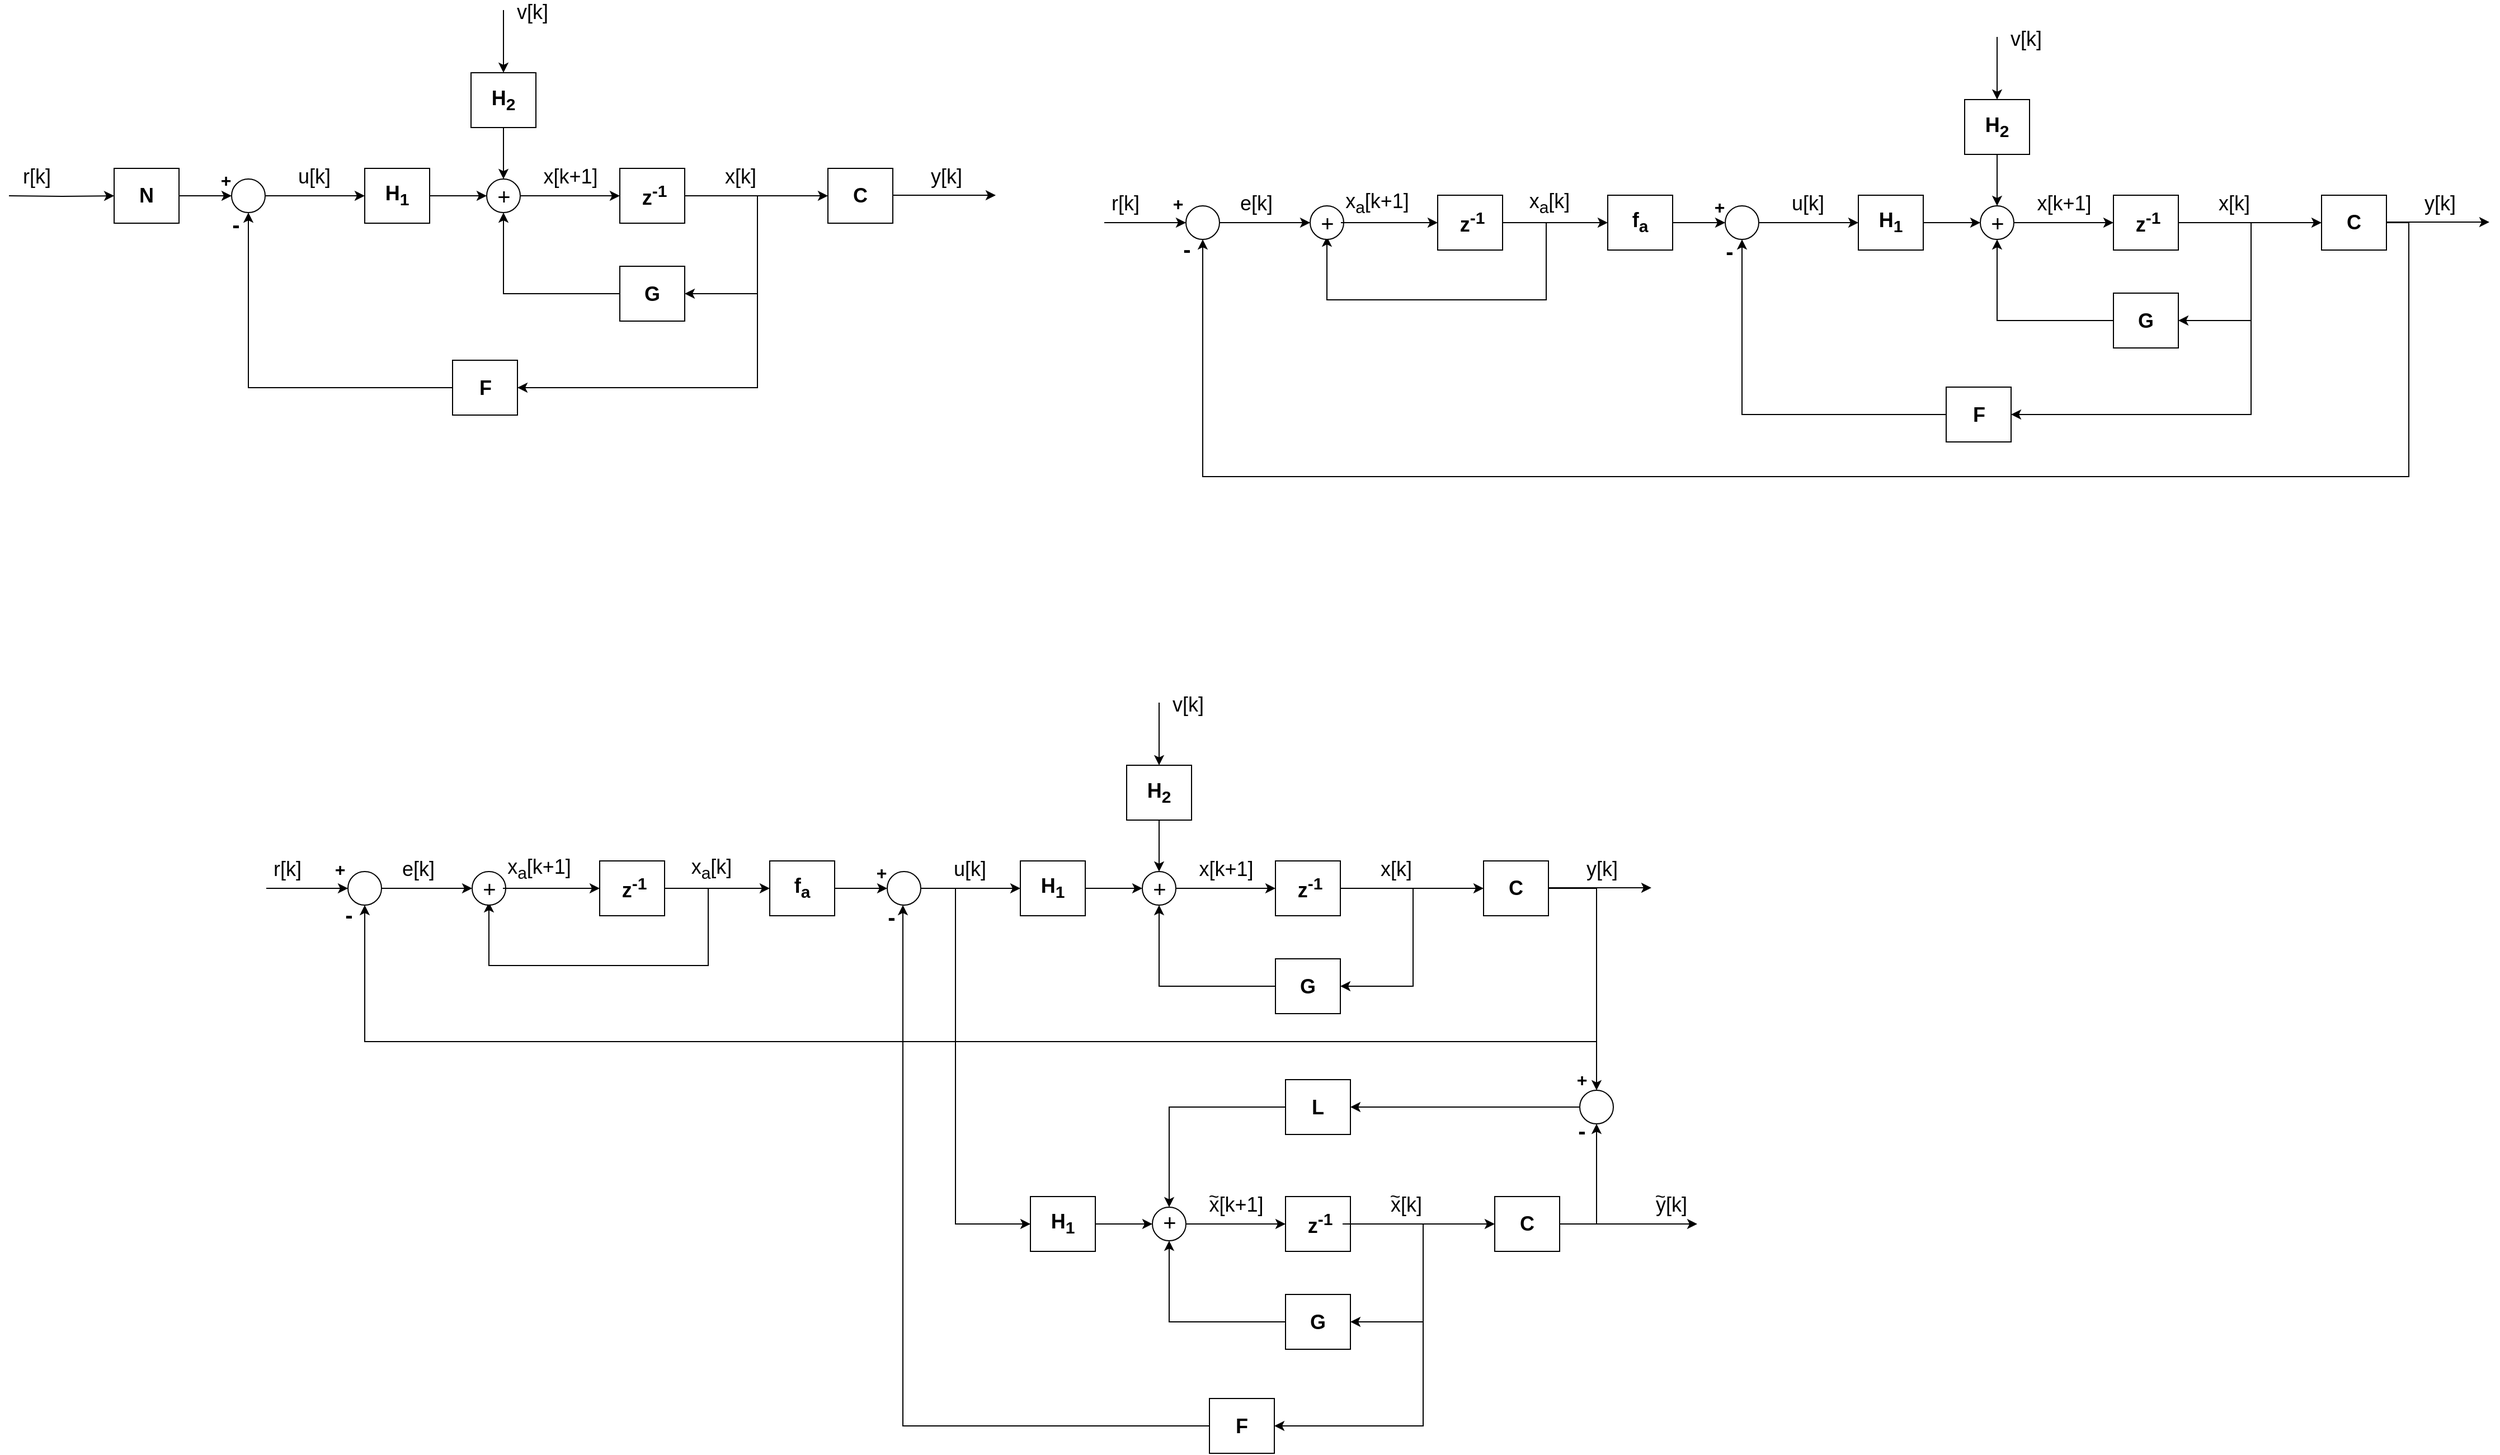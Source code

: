 <mxfile version="14.6.0" type="device"><diagram id="zrkhAjjEs-1td1W9ldKQ" name="Page-1"><mxGraphModel dx="1416" dy="828" grid="0" gridSize="10" guides="1" tooltips="1" connect="1" arrows="1" fold="1" page="1" pageScale="1" pageWidth="2336" pageHeight="1654" math="0" shadow="0"><root><mxCell id="0"/><mxCell id="1" parent="0"/><mxCell id="ZcC3DTjmEdmtBCxWCxUt-29" style="edgeStyle=orthogonalEdgeStyle;rounded=0;orthogonalLoop=1;jettySize=auto;html=1;exitX=1;exitY=0.5;exitDx=0;exitDy=0;entryX=0;entryY=0.5;entryDx=0;entryDy=0;" parent="1" source="ZcC3DTjmEdmtBCxWCxUt-1" target="ZcC3DTjmEdmtBCxWCxUt-7" edge="1"><mxGeometry relative="1" as="geometry"/></mxCell><mxCell id="ZcC3DTjmEdmtBCxWCxUt-1" value="" style="ellipse;whiteSpace=wrap;html=1;aspect=fixed;" parent="1" vertex="1"><mxGeometry x="453" y="185" width="30" height="30" as="geometry"/></mxCell><mxCell id="ZcC3DTjmEdmtBCxWCxUt-2" value="&lt;font style=&quot;font-size: 20px&quot;&gt;+&lt;/font&gt;" style="text;html=1;strokeColor=none;fillColor=none;align=center;verticalAlign=middle;whiteSpace=wrap;rounded=0;" parent="1" vertex="1"><mxGeometry x="455.5" y="187.5" width="25" height="25" as="geometry"/></mxCell><mxCell id="ZcC3DTjmEdmtBCxWCxUt-28" style="edgeStyle=orthogonalEdgeStyle;rounded=0;orthogonalLoop=1;jettySize=auto;html=1;exitX=0;exitY=0.5;exitDx=0;exitDy=0;entryX=0.5;entryY=1;entryDx=0;entryDy=0;" parent="1" source="ZcC3DTjmEdmtBCxWCxUt-3" target="ZcC3DTjmEdmtBCxWCxUt-1" edge="1"><mxGeometry relative="1" as="geometry"/></mxCell><mxCell id="ZcC3DTjmEdmtBCxWCxUt-3" value="" style="rounded=0;whiteSpace=wrap;html=1;" parent="1" vertex="1"><mxGeometry x="572" y="263" width="58" height="49" as="geometry"/></mxCell><mxCell id="ZcC3DTjmEdmtBCxWCxUt-27" style="edgeStyle=orthogonalEdgeStyle;rounded=0;orthogonalLoop=1;jettySize=auto;html=1;entryX=0.5;entryY=1;entryDx=0;entryDy=0;" parent="1" source="ZcC3DTjmEdmtBCxWCxUt-5" target="ZcC3DTjmEdmtBCxWCxUt-10" edge="1"><mxGeometry relative="1" as="geometry"/></mxCell><mxCell id="ZcC3DTjmEdmtBCxWCxUt-5" value="" style="rounded=0;whiteSpace=wrap;html=1;" parent="1" vertex="1"><mxGeometry x="422.5" y="347" width="58" height="49" as="geometry"/></mxCell><mxCell id="ZcC3DTjmEdmtBCxWCxUt-6" value="" style="rounded=0;whiteSpace=wrap;html=1;" parent="1" vertex="1"><mxGeometry x="758" y="175.5" width="58" height="49" as="geometry"/></mxCell><mxCell id="ZcC3DTjmEdmtBCxWCxUt-33" style="edgeStyle=orthogonalEdgeStyle;rounded=0;orthogonalLoop=1;jettySize=auto;html=1;exitX=1;exitY=0.5;exitDx=0;exitDy=0;entryX=0;entryY=0.5;entryDx=0;entryDy=0;" parent="1" source="ZcC3DTjmEdmtBCxWCxUt-7" target="ZcC3DTjmEdmtBCxWCxUt-6" edge="1"><mxGeometry relative="1" as="geometry"/></mxCell><mxCell id="ZcC3DTjmEdmtBCxWCxUt-35" style="edgeStyle=orthogonalEdgeStyle;rounded=0;orthogonalLoop=1;jettySize=auto;html=1;exitX=1;exitY=0.5;exitDx=0;exitDy=0;entryX=1;entryY=0.5;entryDx=0;entryDy=0;" parent="1" source="ZcC3DTjmEdmtBCxWCxUt-7" target="ZcC3DTjmEdmtBCxWCxUt-3" edge="1"><mxGeometry relative="1" as="geometry"><Array as="points"><mxPoint x="695" y="200"/><mxPoint x="695" y="288"/></Array></mxGeometry></mxCell><mxCell id="ZcC3DTjmEdmtBCxWCxUt-37" style="edgeStyle=orthogonalEdgeStyle;rounded=0;orthogonalLoop=1;jettySize=auto;html=1;entryX=1;entryY=0.5;entryDx=0;entryDy=0;" parent="1" source="ZcC3DTjmEdmtBCxWCxUt-7" target="ZcC3DTjmEdmtBCxWCxUt-5" edge="1"><mxGeometry relative="1" as="geometry"><Array as="points"><mxPoint x="695" y="200"/><mxPoint x="695" y="372"/></Array></mxGeometry></mxCell><mxCell id="ZcC3DTjmEdmtBCxWCxUt-7" value="" style="rounded=0;whiteSpace=wrap;html=1;" parent="1" vertex="1"><mxGeometry x="572" y="175.5" width="58" height="49" as="geometry"/></mxCell><mxCell id="ZcC3DTjmEdmtBCxWCxUt-32" style="edgeStyle=orthogonalEdgeStyle;rounded=0;orthogonalLoop=1;jettySize=auto;html=1;exitX=1;exitY=0.5;exitDx=0;exitDy=0;entryX=0;entryY=0.5;entryDx=0;entryDy=0;" parent="1" source="ZcC3DTjmEdmtBCxWCxUt-8" target="ZcC3DTjmEdmtBCxWCxUt-10" edge="1"><mxGeometry relative="1" as="geometry"/></mxCell><mxCell id="ZcC3DTjmEdmtBCxWCxUt-8" value="" style="rounded=0;whiteSpace=wrap;html=1;" parent="1" vertex="1"><mxGeometry x="120" y="175.5" width="58" height="49" as="geometry"/></mxCell><mxCell id="ZcC3DTjmEdmtBCxWCxUt-30" style="edgeStyle=orthogonalEdgeStyle;rounded=0;orthogonalLoop=1;jettySize=auto;html=1;exitX=1;exitY=0.5;exitDx=0;exitDy=0;entryX=0;entryY=0.5;entryDx=0;entryDy=0;" parent="1" source="ZcC3DTjmEdmtBCxWCxUt-9" target="ZcC3DTjmEdmtBCxWCxUt-1" edge="1"><mxGeometry relative="1" as="geometry"/></mxCell><mxCell id="ZcC3DTjmEdmtBCxWCxUt-9" value="" style="rounded=0;whiteSpace=wrap;html=1;" parent="1" vertex="1"><mxGeometry x="344" y="175.5" width="58" height="49" as="geometry"/></mxCell><mxCell id="ZcC3DTjmEdmtBCxWCxUt-31" style="edgeStyle=orthogonalEdgeStyle;rounded=0;orthogonalLoop=1;jettySize=auto;html=1;exitX=1;exitY=0.5;exitDx=0;exitDy=0;entryX=0;entryY=0.5;entryDx=0;entryDy=0;" parent="1" source="ZcC3DTjmEdmtBCxWCxUt-10" target="ZcC3DTjmEdmtBCxWCxUt-9" edge="1"><mxGeometry relative="1" as="geometry"/></mxCell><mxCell id="ZcC3DTjmEdmtBCxWCxUt-10" value="" style="ellipse;whiteSpace=wrap;html=1;aspect=fixed;" parent="1" vertex="1"><mxGeometry x="225" y="185" width="30" height="30" as="geometry"/></mxCell><mxCell id="ZcC3DTjmEdmtBCxWCxUt-18" value="" style="endArrow=classic;html=1;" parent="1" edge="1"><mxGeometry width="50" height="50" relative="1" as="geometry"><mxPoint x="816" y="199.5" as="sourcePoint"/><mxPoint x="908" y="199.5" as="targetPoint"/></mxGeometry></mxCell><mxCell id="ZcC3DTjmEdmtBCxWCxUt-38" value="&lt;b&gt;&lt;font style=&quot;font-size: 16px&quot;&gt;+&lt;/font&gt;&lt;/b&gt;" style="text;html=1;strokeColor=none;fillColor=none;align=center;verticalAlign=middle;whiteSpace=wrap;rounded=0;" parent="1" vertex="1"><mxGeometry x="200" y="175.5" width="40" height="20" as="geometry"/></mxCell><mxCell id="ZcC3DTjmEdmtBCxWCxUt-39" value="&lt;font style=&quot;font-size: 20px&quot;&gt;&lt;b&gt;&lt;font style=&quot;font-size: 20px&quot;&gt;-&lt;/font&gt;&lt;/b&gt;&lt;/font&gt;" style="text;html=1;strokeColor=none;fillColor=none;align=center;verticalAlign=middle;whiteSpace=wrap;rounded=0;" parent="1" vertex="1"><mxGeometry x="209" y="215" width="40" height="20" as="geometry"/></mxCell><mxCell id="ZcC3DTjmEdmtBCxWCxUt-41" value="&lt;font style=&quot;font-size: 18px&quot;&gt;&lt;b&gt;H&lt;sub&gt;1&lt;/sub&gt;&lt;/b&gt;&lt;/font&gt;" style="text;html=1;strokeColor=none;fillColor=none;align=center;verticalAlign=middle;whiteSpace=wrap;rounded=0;" parent="1" vertex="1"><mxGeometry x="353" y="190" width="40" height="20" as="geometry"/></mxCell><mxCell id="ZcC3DTjmEdmtBCxWCxUt-42" value="&lt;font style=&quot;font-size: 18px&quot;&gt;&lt;b&gt;z&lt;sup&gt;-1&lt;/sup&gt;&lt;/b&gt;&lt;/font&gt;" style="text;html=1;strokeColor=none;fillColor=none;align=center;verticalAlign=middle;whiteSpace=wrap;rounded=0;" parent="1" vertex="1"><mxGeometry x="583" y="190" width="40" height="20" as="geometry"/></mxCell><mxCell id="ZcC3DTjmEdmtBCxWCxUt-43" value="&lt;font size=&quot;1&quot;&gt;&lt;b style=&quot;font-size: 18px&quot;&gt;C&lt;/b&gt;&lt;/font&gt;" style="text;html=1;strokeColor=none;fillColor=none;align=center;verticalAlign=middle;whiteSpace=wrap;rounded=0;" parent="1" vertex="1"><mxGeometry x="767" y="190" width="40" height="20" as="geometry"/></mxCell><mxCell id="ZcC3DTjmEdmtBCxWCxUt-44" value="&lt;font style=&quot;font-size: 18px&quot;&gt;&lt;b&gt;G&lt;/b&gt;&lt;/font&gt;" style="text;html=1;strokeColor=none;fillColor=none;align=center;verticalAlign=middle;whiteSpace=wrap;rounded=0;" parent="1" vertex="1"><mxGeometry x="581" y="277.5" width="40" height="20" as="geometry"/></mxCell><mxCell id="ZcC3DTjmEdmtBCxWCxUt-45" value="&lt;b&gt;&lt;font style=&quot;font-size: 18px&quot;&gt;F&lt;/font&gt;&lt;/b&gt;" style="text;html=1;strokeColor=none;fillColor=none;align=center;verticalAlign=middle;whiteSpace=wrap;rounded=0;" parent="1" vertex="1"><mxGeometry x="431.5" y="361.5" width="40" height="20" as="geometry"/></mxCell><mxCell id="ZcC3DTjmEdmtBCxWCxUt-49" style="edgeStyle=orthogonalEdgeStyle;rounded=0;orthogonalLoop=1;jettySize=auto;html=1;entryX=0.5;entryY=0;entryDx=0;entryDy=0;" parent="1" source="ZcC3DTjmEdmtBCxWCxUt-46" target="ZcC3DTjmEdmtBCxWCxUt-1" edge="1"><mxGeometry relative="1" as="geometry"/></mxCell><mxCell id="ZcC3DTjmEdmtBCxWCxUt-46" value="" style="rounded=0;whiteSpace=wrap;html=1;" parent="1" vertex="1"><mxGeometry x="439" y="90" width="58" height="49" as="geometry"/></mxCell><mxCell id="ZcC3DTjmEdmtBCxWCxUt-47" value="&lt;font style=&quot;font-size: 18px&quot;&gt;&lt;b&gt;H&lt;sub&gt;2&lt;/sub&gt;&lt;/b&gt;&lt;/font&gt;" style="text;html=1;strokeColor=none;fillColor=none;align=center;verticalAlign=middle;whiteSpace=wrap;rounded=0;" parent="1" vertex="1"><mxGeometry x="448" y="104.5" width="40" height="20" as="geometry"/></mxCell><mxCell id="ZcC3DTjmEdmtBCxWCxUt-50" value="" style="endArrow=classic;html=1;entryX=0.5;entryY=0;entryDx=0;entryDy=0;" parent="1" target="ZcC3DTjmEdmtBCxWCxUt-46" edge="1"><mxGeometry width="50" height="50" relative="1" as="geometry"><mxPoint x="468" y="34" as="sourcePoint"/><mxPoint x="464" y="-24" as="targetPoint"/></mxGeometry></mxCell><mxCell id="ZcC3DTjmEdmtBCxWCxUt-51" value="&lt;font style=&quot;font-size: 18px&quot;&gt;u[k]&lt;/font&gt;" style="text;html=1;strokeColor=none;fillColor=none;align=center;verticalAlign=middle;whiteSpace=wrap;rounded=0;" parent="1" vertex="1"><mxGeometry x="279" y="173" width="40" height="20" as="geometry"/></mxCell><mxCell id="ZcC3DTjmEdmtBCxWCxUt-52" value="&lt;font style=&quot;font-size: 18px&quot;&gt;v[k]&lt;/font&gt;" style="text;html=1;strokeColor=none;fillColor=none;align=center;verticalAlign=middle;whiteSpace=wrap;rounded=0;" parent="1" vertex="1"><mxGeometry x="474" y="26" width="40" height="20" as="geometry"/></mxCell><mxCell id="ZcC3DTjmEdmtBCxWCxUt-54" value="&lt;font style=&quot;font-size: 18px&quot;&gt;x[k]&lt;/font&gt;" style="text;html=1;strokeColor=none;fillColor=none;align=center;verticalAlign=middle;whiteSpace=wrap;rounded=0;" parent="1" vertex="1"><mxGeometry x="660" y="173" width="40" height="20" as="geometry"/></mxCell><mxCell id="ZcC3DTjmEdmtBCxWCxUt-55" value="&lt;font style=&quot;font-size: 18px&quot;&gt;x[k+1]&lt;/font&gt;" style="text;html=1;strokeColor=none;fillColor=none;align=center;verticalAlign=middle;whiteSpace=wrap;rounded=0;" parent="1" vertex="1"><mxGeometry x="508" y="173" width="40" height="20" as="geometry"/></mxCell><mxCell id="ZcC3DTjmEdmtBCxWCxUt-56" value="&lt;font style=&quot;font-size: 18px&quot;&gt;y[k]&lt;/font&gt;" style="text;html=1;strokeColor=none;fillColor=none;align=center;verticalAlign=middle;whiteSpace=wrap;rounded=0;" parent="1" vertex="1"><mxGeometry x="844" y="173" width="40" height="20" as="geometry"/></mxCell><mxCell id="ZcC3DTjmEdmtBCxWCxUt-59" style="edgeStyle=orthogonalEdgeStyle;rounded=0;orthogonalLoop=1;jettySize=auto;html=1;entryX=0;entryY=0.5;entryDx=0;entryDy=0;" parent="1" target="ZcC3DTjmEdmtBCxWCxUt-8" edge="1"><mxGeometry relative="1" as="geometry"><mxPoint x="26" y="200" as="sourcePoint"/></mxGeometry></mxCell><mxCell id="ZcC3DTjmEdmtBCxWCxUt-61" style="edgeStyle=orthogonalEdgeStyle;rounded=0;orthogonalLoop=1;jettySize=auto;html=1;exitX=1;exitY=0.5;exitDx=0;exitDy=0;entryX=0;entryY=0.5;entryDx=0;entryDy=0;" parent="1" source="ZcC3DTjmEdmtBCxWCxUt-62" target="ZcC3DTjmEdmtBCxWCxUt-72" edge="1"><mxGeometry relative="1" as="geometry"/></mxCell><mxCell id="ZcC3DTjmEdmtBCxWCxUt-62" value="" style="ellipse;whiteSpace=wrap;html=1;aspect=fixed;" parent="1" vertex="1"><mxGeometry x="1788" y="209" width="30" height="30" as="geometry"/></mxCell><mxCell id="ZcC3DTjmEdmtBCxWCxUt-63" value="&lt;font style=&quot;font-size: 20px&quot;&gt;+&lt;/font&gt;" style="text;html=1;strokeColor=none;fillColor=none;align=center;verticalAlign=middle;whiteSpace=wrap;rounded=0;" parent="1" vertex="1"><mxGeometry x="1790.5" y="211.5" width="25" height="25" as="geometry"/></mxCell><mxCell id="ZcC3DTjmEdmtBCxWCxUt-64" style="edgeStyle=orthogonalEdgeStyle;rounded=0;orthogonalLoop=1;jettySize=auto;html=1;exitX=0;exitY=0.5;exitDx=0;exitDy=0;entryX=0.5;entryY=1;entryDx=0;entryDy=0;" parent="1" source="ZcC3DTjmEdmtBCxWCxUt-65" target="ZcC3DTjmEdmtBCxWCxUt-62" edge="1"><mxGeometry relative="1" as="geometry"/></mxCell><mxCell id="ZcC3DTjmEdmtBCxWCxUt-65" value="" style="rounded=0;whiteSpace=wrap;html=1;" parent="1" vertex="1"><mxGeometry x="1907" y="287" width="58" height="49" as="geometry"/></mxCell><mxCell id="ZcC3DTjmEdmtBCxWCxUt-66" style="edgeStyle=orthogonalEdgeStyle;rounded=0;orthogonalLoop=1;jettySize=auto;html=1;entryX=0.5;entryY=1;entryDx=0;entryDy=0;" parent="1" source="ZcC3DTjmEdmtBCxWCxUt-67" target="ZcC3DTjmEdmtBCxWCxUt-78" edge="1"><mxGeometry relative="1" as="geometry"/></mxCell><mxCell id="ZcC3DTjmEdmtBCxWCxUt-67" value="" style="rounded=0;whiteSpace=wrap;html=1;" parent="1" vertex="1"><mxGeometry x="1757.5" y="371" width="58" height="49" as="geometry"/></mxCell><mxCell id="ZcC3DTjmEdmtBCxWCxUt-115" style="edgeStyle=orthogonalEdgeStyle;rounded=0;orthogonalLoop=1;jettySize=auto;html=1;exitX=1;exitY=0.5;exitDx=0;exitDy=0;entryX=0.5;entryY=1;entryDx=0;entryDy=0;" parent="1" source="ZcC3DTjmEdmtBCxWCxUt-68" target="ZcC3DTjmEdmtBCxWCxUt-108" edge="1"><mxGeometry relative="1" as="geometry"><Array as="points"><mxPoint x="2171" y="224"/><mxPoint x="2171" y="451"/><mxPoint x="1093" y="451"/></Array></mxGeometry></mxCell><mxCell id="ZcC3DTjmEdmtBCxWCxUt-68" value="" style="rounded=0;whiteSpace=wrap;html=1;" parent="1" vertex="1"><mxGeometry x="2093" y="199.5" width="58" height="49" as="geometry"/></mxCell><mxCell id="ZcC3DTjmEdmtBCxWCxUt-69" style="edgeStyle=orthogonalEdgeStyle;rounded=0;orthogonalLoop=1;jettySize=auto;html=1;exitX=1;exitY=0.5;exitDx=0;exitDy=0;entryX=0;entryY=0.5;entryDx=0;entryDy=0;" parent="1" source="ZcC3DTjmEdmtBCxWCxUt-72" target="ZcC3DTjmEdmtBCxWCxUt-68" edge="1"><mxGeometry relative="1" as="geometry"/></mxCell><mxCell id="ZcC3DTjmEdmtBCxWCxUt-70" style="edgeStyle=orthogonalEdgeStyle;rounded=0;orthogonalLoop=1;jettySize=auto;html=1;exitX=1;exitY=0.5;exitDx=0;exitDy=0;entryX=1;entryY=0.5;entryDx=0;entryDy=0;" parent="1" source="ZcC3DTjmEdmtBCxWCxUt-72" target="ZcC3DTjmEdmtBCxWCxUt-65" edge="1"><mxGeometry relative="1" as="geometry"><Array as="points"><mxPoint x="2030" y="224"/><mxPoint x="2030" y="312"/></Array></mxGeometry></mxCell><mxCell id="ZcC3DTjmEdmtBCxWCxUt-71" style="edgeStyle=orthogonalEdgeStyle;rounded=0;orthogonalLoop=1;jettySize=auto;html=1;entryX=1;entryY=0.5;entryDx=0;entryDy=0;" parent="1" source="ZcC3DTjmEdmtBCxWCxUt-72" target="ZcC3DTjmEdmtBCxWCxUt-67" edge="1"><mxGeometry relative="1" as="geometry"><Array as="points"><mxPoint x="2030" y="224"/><mxPoint x="2030" y="396"/></Array></mxGeometry></mxCell><mxCell id="ZcC3DTjmEdmtBCxWCxUt-72" value="" style="rounded=0;whiteSpace=wrap;html=1;" parent="1" vertex="1"><mxGeometry x="1907" y="199.5" width="58" height="49" as="geometry"/></mxCell><mxCell id="ZcC3DTjmEdmtBCxWCxUt-73" style="edgeStyle=orthogonalEdgeStyle;rounded=0;orthogonalLoop=1;jettySize=auto;html=1;exitX=1;exitY=0.5;exitDx=0;exitDy=0;entryX=0;entryY=0.5;entryDx=0;entryDy=0;" parent="1" source="ZcC3DTjmEdmtBCxWCxUt-74" target="ZcC3DTjmEdmtBCxWCxUt-78" edge="1"><mxGeometry relative="1" as="geometry"/></mxCell><mxCell id="ZcC3DTjmEdmtBCxWCxUt-74" value="" style="rounded=0;whiteSpace=wrap;html=1;" parent="1" vertex="1"><mxGeometry x="1455" y="199.5" width="58" height="49" as="geometry"/></mxCell><mxCell id="ZcC3DTjmEdmtBCxWCxUt-75" style="edgeStyle=orthogonalEdgeStyle;rounded=0;orthogonalLoop=1;jettySize=auto;html=1;exitX=1;exitY=0.5;exitDx=0;exitDy=0;entryX=0;entryY=0.5;entryDx=0;entryDy=0;" parent="1" source="ZcC3DTjmEdmtBCxWCxUt-76" target="ZcC3DTjmEdmtBCxWCxUt-62" edge="1"><mxGeometry relative="1" as="geometry"/></mxCell><mxCell id="ZcC3DTjmEdmtBCxWCxUt-76" value="" style="rounded=0;whiteSpace=wrap;html=1;" parent="1" vertex="1"><mxGeometry x="1679" y="199.5" width="58" height="49" as="geometry"/></mxCell><mxCell id="ZcC3DTjmEdmtBCxWCxUt-77" style="edgeStyle=orthogonalEdgeStyle;rounded=0;orthogonalLoop=1;jettySize=auto;html=1;exitX=1;exitY=0.5;exitDx=0;exitDy=0;entryX=0;entryY=0.5;entryDx=0;entryDy=0;" parent="1" source="ZcC3DTjmEdmtBCxWCxUt-78" target="ZcC3DTjmEdmtBCxWCxUt-76" edge="1"><mxGeometry relative="1" as="geometry"/></mxCell><mxCell id="ZcC3DTjmEdmtBCxWCxUt-78" value="" style="ellipse;whiteSpace=wrap;html=1;aspect=fixed;" parent="1" vertex="1"><mxGeometry x="1560" y="209" width="30" height="30" as="geometry"/></mxCell><mxCell id="ZcC3DTjmEdmtBCxWCxUt-79" value="" style="endArrow=classic;html=1;" parent="1" edge="1"><mxGeometry width="50" height="50" relative="1" as="geometry"><mxPoint x="2151" y="223.5" as="sourcePoint"/><mxPoint x="2243" y="223.5" as="targetPoint"/></mxGeometry></mxCell><mxCell id="ZcC3DTjmEdmtBCxWCxUt-80" value="&lt;b&gt;&lt;font style=&quot;font-size: 16px&quot;&gt;+&lt;/font&gt;&lt;/b&gt;" style="text;html=1;strokeColor=none;fillColor=none;align=center;verticalAlign=middle;whiteSpace=wrap;rounded=0;" parent="1" vertex="1"><mxGeometry x="1535" y="199.5" width="40" height="20" as="geometry"/></mxCell><mxCell id="ZcC3DTjmEdmtBCxWCxUt-81" value="&lt;font style=&quot;font-size: 20px&quot;&gt;&lt;b&gt;&lt;font style=&quot;font-size: 20px&quot;&gt;-&lt;/font&gt;&lt;/b&gt;&lt;/font&gt;" style="text;html=1;strokeColor=none;fillColor=none;align=center;verticalAlign=middle;whiteSpace=wrap;rounded=0;" parent="1" vertex="1"><mxGeometry x="1544" y="239" width="40" height="20" as="geometry"/></mxCell><mxCell id="ZcC3DTjmEdmtBCxWCxUt-82" value="&lt;font style=&quot;font-size: 18px&quot;&gt;&lt;b&gt;H&lt;sub&gt;1&lt;/sub&gt;&lt;/b&gt;&lt;/font&gt;" style="text;html=1;strokeColor=none;fillColor=none;align=center;verticalAlign=middle;whiteSpace=wrap;rounded=0;" parent="1" vertex="1"><mxGeometry x="1688" y="214" width="40" height="20" as="geometry"/></mxCell><mxCell id="ZcC3DTjmEdmtBCxWCxUt-83" value="&lt;font style=&quot;font-size: 18px&quot;&gt;&lt;b&gt;z&lt;sup&gt;-1&lt;/sup&gt;&lt;/b&gt;&lt;/font&gt;" style="text;html=1;strokeColor=none;fillColor=none;align=center;verticalAlign=middle;whiteSpace=wrap;rounded=0;" parent="1" vertex="1"><mxGeometry x="1918" y="214" width="40" height="20" as="geometry"/></mxCell><mxCell id="ZcC3DTjmEdmtBCxWCxUt-84" value="&lt;font size=&quot;1&quot;&gt;&lt;b style=&quot;font-size: 18px&quot;&gt;C&lt;/b&gt;&lt;/font&gt;" style="text;html=1;strokeColor=none;fillColor=none;align=center;verticalAlign=middle;whiteSpace=wrap;rounded=0;" parent="1" vertex="1"><mxGeometry x="2102" y="214" width="40" height="20" as="geometry"/></mxCell><mxCell id="ZcC3DTjmEdmtBCxWCxUt-85" value="&lt;font style=&quot;font-size: 18px&quot;&gt;&lt;b&gt;G&lt;/b&gt;&lt;/font&gt;" style="text;html=1;strokeColor=none;fillColor=none;align=center;verticalAlign=middle;whiteSpace=wrap;rounded=0;" parent="1" vertex="1"><mxGeometry x="1916" y="301.5" width="40" height="20" as="geometry"/></mxCell><mxCell id="ZcC3DTjmEdmtBCxWCxUt-86" value="&lt;b&gt;&lt;font style=&quot;font-size: 18px&quot;&gt;F&lt;/font&gt;&lt;/b&gt;" style="text;html=1;strokeColor=none;fillColor=none;align=center;verticalAlign=middle;whiteSpace=wrap;rounded=0;" parent="1" vertex="1"><mxGeometry x="1766.5" y="385.5" width="40" height="20" as="geometry"/></mxCell><mxCell id="ZcC3DTjmEdmtBCxWCxUt-87" style="edgeStyle=orthogonalEdgeStyle;rounded=0;orthogonalLoop=1;jettySize=auto;html=1;entryX=0.5;entryY=0;entryDx=0;entryDy=0;" parent="1" source="ZcC3DTjmEdmtBCxWCxUt-88" target="ZcC3DTjmEdmtBCxWCxUt-62" edge="1"><mxGeometry relative="1" as="geometry"/></mxCell><mxCell id="ZcC3DTjmEdmtBCxWCxUt-88" value="" style="rounded=0;whiteSpace=wrap;html=1;" parent="1" vertex="1"><mxGeometry x="1774" y="114" width="58" height="49" as="geometry"/></mxCell><mxCell id="ZcC3DTjmEdmtBCxWCxUt-89" value="&lt;font style=&quot;font-size: 18px&quot;&gt;&lt;b&gt;H&lt;sub&gt;2&lt;/sub&gt;&lt;/b&gt;&lt;/font&gt;" style="text;html=1;strokeColor=none;fillColor=none;align=center;verticalAlign=middle;whiteSpace=wrap;rounded=0;" parent="1" vertex="1"><mxGeometry x="1783" y="128.5" width="40" height="20" as="geometry"/></mxCell><mxCell id="ZcC3DTjmEdmtBCxWCxUt-90" value="" style="endArrow=classic;html=1;entryX=0.5;entryY=0;entryDx=0;entryDy=0;" parent="1" target="ZcC3DTjmEdmtBCxWCxUt-88" edge="1"><mxGeometry width="50" height="50" relative="1" as="geometry"><mxPoint x="1803" y="58" as="sourcePoint"/><mxPoint x="1799" as="targetPoint"/></mxGeometry></mxCell><mxCell id="ZcC3DTjmEdmtBCxWCxUt-91" value="&lt;font style=&quot;font-size: 18px&quot;&gt;u[k]&lt;/font&gt;" style="text;html=1;strokeColor=none;fillColor=none;align=center;verticalAlign=middle;whiteSpace=wrap;rounded=0;" parent="1" vertex="1"><mxGeometry x="1614" y="197" width="40" height="20" as="geometry"/></mxCell><mxCell id="ZcC3DTjmEdmtBCxWCxUt-92" value="&lt;font style=&quot;font-size: 18px&quot;&gt;v[k]&lt;/font&gt;" style="text;html=1;strokeColor=none;fillColor=none;align=center;verticalAlign=middle;whiteSpace=wrap;rounded=0;" parent="1" vertex="1"><mxGeometry x="1809" y="50" width="40" height="20" as="geometry"/></mxCell><mxCell id="ZcC3DTjmEdmtBCxWCxUt-93" value="&lt;font style=&quot;font-size: 18px&quot;&gt;x[k]&lt;/font&gt;" style="text;html=1;strokeColor=none;fillColor=none;align=center;verticalAlign=middle;whiteSpace=wrap;rounded=0;" parent="1" vertex="1"><mxGeometry x="1995" y="197" width="40" height="20" as="geometry"/></mxCell><mxCell id="ZcC3DTjmEdmtBCxWCxUt-94" value="&lt;font style=&quot;font-size: 18px&quot;&gt;x[k+1]&lt;/font&gt;" style="text;html=1;strokeColor=none;fillColor=none;align=center;verticalAlign=middle;whiteSpace=wrap;rounded=0;" parent="1" vertex="1"><mxGeometry x="1843" y="197" width="40" height="20" as="geometry"/></mxCell><mxCell id="ZcC3DTjmEdmtBCxWCxUt-95" value="&lt;font style=&quot;font-size: 18px&quot;&gt;y[k]&lt;/font&gt;" style="text;html=1;strokeColor=none;fillColor=none;align=center;verticalAlign=middle;whiteSpace=wrap;rounded=0;" parent="1" vertex="1"><mxGeometry x="2179" y="197" width="40" height="20" as="geometry"/></mxCell><mxCell id="ZcC3DTjmEdmtBCxWCxUt-96" style="edgeStyle=orthogonalEdgeStyle;rounded=0;orthogonalLoop=1;jettySize=auto;html=1;entryX=0;entryY=0.5;entryDx=0;entryDy=0;" parent="1" source="ZcC3DTjmEdmtBCxWCxUt-97" target="ZcC3DTjmEdmtBCxWCxUt-74" edge="1"><mxGeometry relative="1" as="geometry"/></mxCell><mxCell id="ZcC3DTjmEdmtBCxWCxUt-107" style="edgeStyle=orthogonalEdgeStyle;rounded=0;orthogonalLoop=1;jettySize=auto;html=1;entryX=0.5;entryY=1;entryDx=0;entryDy=0;" parent="1" source="ZcC3DTjmEdmtBCxWCxUt-97" target="ZcC3DTjmEdmtBCxWCxUt-104" edge="1"><mxGeometry relative="1" as="geometry"><Array as="points"><mxPoint x="1400" y="224"/><mxPoint x="1400" y="293"/><mxPoint x="1204" y="293"/></Array></mxGeometry></mxCell><mxCell id="ZcC3DTjmEdmtBCxWCxUt-97" value="" style="rounded=0;whiteSpace=wrap;html=1;" parent="1" vertex="1"><mxGeometry x="1303" y="199.5" width="58" height="49" as="geometry"/></mxCell><mxCell id="ZcC3DTjmEdmtBCxWCxUt-98" value="&lt;font style=&quot;font-size: 18px&quot;&gt;&lt;b&gt;z&lt;sup&gt;-1&lt;/sup&gt;&lt;/b&gt;&lt;/font&gt;" style="text;html=1;strokeColor=none;fillColor=none;align=center;verticalAlign=middle;whiteSpace=wrap;rounded=0;" parent="1" vertex="1"><mxGeometry x="1314" y="214" width="40" height="20" as="geometry"/></mxCell><mxCell id="ZcC3DTjmEdmtBCxWCxUt-99" value="&lt;font style=&quot;font-size: 18px&quot;&gt;x&lt;sub&gt;a&lt;/sub&gt;[k]&lt;/font&gt;" style="text;html=1;strokeColor=none;fillColor=none;align=center;verticalAlign=middle;whiteSpace=wrap;rounded=0;" parent="1" vertex="1"><mxGeometry x="1383" y="197" width="40" height="20" as="geometry"/></mxCell><mxCell id="ZcC3DTjmEdmtBCxWCxUt-100" value="&lt;font style=&quot;font-size: 18px&quot;&gt;r[k]&lt;/font&gt;" style="text;html=1;strokeColor=none;fillColor=none;align=center;verticalAlign=middle;whiteSpace=wrap;rounded=0;" parent="1" vertex="1"><mxGeometry x="31" y="173" width="40" height="20" as="geometry"/></mxCell><mxCell id="ZcC3DTjmEdmtBCxWCxUt-101" value="&lt;font size=&quot;1&quot;&gt;&lt;b style=&quot;font-size: 18px&quot;&gt;N&lt;/b&gt;&lt;/font&gt;" style="text;html=1;strokeColor=none;fillColor=none;align=center;verticalAlign=middle;whiteSpace=wrap;rounded=0;" parent="1" vertex="1"><mxGeometry x="129" y="190" width="40" height="20" as="geometry"/></mxCell><mxCell id="ZcC3DTjmEdmtBCxWCxUt-102" value="&lt;b style=&quot;font-size: 18px&quot;&gt;f&lt;sub&gt;a&lt;/sub&gt;&lt;/b&gt;" style="text;html=1;strokeColor=none;fillColor=none;align=center;verticalAlign=middle;whiteSpace=wrap;rounded=0;" parent="1" vertex="1"><mxGeometry x="1464" y="214" width="40" height="20" as="geometry"/></mxCell><mxCell id="ZcC3DTjmEdmtBCxWCxUt-103" value="" style="ellipse;whiteSpace=wrap;html=1;aspect=fixed;" parent="1" vertex="1"><mxGeometry x="1189" y="209" width="30" height="30" as="geometry"/></mxCell><mxCell id="ZcC3DTjmEdmtBCxWCxUt-105" style="edgeStyle=orthogonalEdgeStyle;rounded=0;orthogonalLoop=1;jettySize=auto;html=1;entryX=0;entryY=0.5;entryDx=0;entryDy=0;" parent="1" source="ZcC3DTjmEdmtBCxWCxUt-104" target="ZcC3DTjmEdmtBCxWCxUt-97" edge="1"><mxGeometry relative="1" as="geometry"/></mxCell><mxCell id="ZcC3DTjmEdmtBCxWCxUt-104" value="&lt;font style=&quot;font-size: 20px&quot;&gt;+&lt;/font&gt;" style="text;html=1;strokeColor=none;fillColor=none;align=center;verticalAlign=middle;whiteSpace=wrap;rounded=0;" parent="1" vertex="1"><mxGeometry x="1191.5" y="211.5" width="25" height="25" as="geometry"/></mxCell><mxCell id="ZcC3DTjmEdmtBCxWCxUt-106" value="&lt;font style=&quot;font-size: 18px&quot;&gt;x&lt;sub&gt;a&lt;/sub&gt;[k+1]&lt;/font&gt;" style="text;html=1;strokeColor=none;fillColor=none;align=center;verticalAlign=middle;whiteSpace=wrap;rounded=0;" parent="1" vertex="1"><mxGeometry x="1229" y="197" width="40" height="20" as="geometry"/></mxCell><mxCell id="ZcC3DTjmEdmtBCxWCxUt-111" style="edgeStyle=orthogonalEdgeStyle;rounded=0;orthogonalLoop=1;jettySize=auto;html=1;entryX=0;entryY=0.5;entryDx=0;entryDy=0;" parent="1" source="ZcC3DTjmEdmtBCxWCxUt-108" target="ZcC3DTjmEdmtBCxWCxUt-103" edge="1"><mxGeometry relative="1" as="geometry"/></mxCell><mxCell id="ZcC3DTjmEdmtBCxWCxUt-108" value="" style="ellipse;whiteSpace=wrap;html=1;aspect=fixed;" parent="1" vertex="1"><mxGeometry x="1078" y="209" width="30" height="30" as="geometry"/></mxCell><mxCell id="ZcC3DTjmEdmtBCxWCxUt-112" value="&lt;font style=&quot;font-size: 18px&quot;&gt;e[k]&lt;/font&gt;" style="text;html=1;strokeColor=none;fillColor=none;align=center;verticalAlign=middle;whiteSpace=wrap;rounded=0;" parent="1" vertex="1"><mxGeometry x="1121" y="197" width="40" height="20" as="geometry"/></mxCell><mxCell id="ZcC3DTjmEdmtBCxWCxUt-113" value="" style="endArrow=classic;html=1;entryX=0;entryY=0.5;entryDx=0;entryDy=0;" parent="1" target="ZcC3DTjmEdmtBCxWCxUt-108" edge="1"><mxGeometry width="50" height="50" relative="1" as="geometry"><mxPoint x="1005" y="224" as="sourcePoint"/><mxPoint x="1009" y="229" as="targetPoint"/></mxGeometry></mxCell><mxCell id="ZcC3DTjmEdmtBCxWCxUt-114" value="&lt;font style=&quot;font-size: 18px&quot;&gt;r[k]&lt;/font&gt;" style="text;html=1;strokeColor=none;fillColor=none;align=center;verticalAlign=middle;whiteSpace=wrap;rounded=0;" parent="1" vertex="1"><mxGeometry x="1004" y="197" width="40" height="20" as="geometry"/></mxCell><mxCell id="ZcC3DTjmEdmtBCxWCxUt-116" value="&lt;b&gt;&lt;font style=&quot;font-size: 16px&quot;&gt;+&lt;/font&gt;&lt;/b&gt;" style="text;html=1;strokeColor=none;fillColor=none;align=center;verticalAlign=middle;whiteSpace=wrap;rounded=0;" parent="1" vertex="1"><mxGeometry x="1051" y="197" width="40" height="20" as="geometry"/></mxCell><mxCell id="ZcC3DTjmEdmtBCxWCxUt-117" value="&lt;font style=&quot;font-size: 20px&quot;&gt;&lt;b&gt;&lt;font style=&quot;font-size: 20px&quot;&gt;-&lt;/font&gt;&lt;/b&gt;&lt;/font&gt;" style="text;html=1;strokeColor=none;fillColor=none;align=center;verticalAlign=middle;whiteSpace=wrap;rounded=0;" parent="1" vertex="1"><mxGeometry x="1059" y="236.5" width="40" height="20" as="geometry"/></mxCell><mxCell id="Eh4cPEw9c9i5gCjZcCrd-1" style="edgeStyle=orthogonalEdgeStyle;rounded=0;orthogonalLoop=1;jettySize=auto;html=1;exitX=1;exitY=0.5;exitDx=0;exitDy=0;entryX=0;entryY=0.5;entryDx=0;entryDy=0;" parent="1" source="Eh4cPEw9c9i5gCjZcCrd-2" target="Eh4cPEw9c9i5gCjZcCrd-13" edge="1"><mxGeometry relative="1" as="geometry"/></mxCell><mxCell id="Eh4cPEw9c9i5gCjZcCrd-2" value="" style="ellipse;whiteSpace=wrap;html=1;aspect=fixed;" parent="1" vertex="1"><mxGeometry x="1039" y="804" width="30" height="30" as="geometry"/></mxCell><mxCell id="Eh4cPEw9c9i5gCjZcCrd-3" value="&lt;font style=&quot;font-size: 20px&quot;&gt;+&lt;/font&gt;" style="text;html=1;strokeColor=none;fillColor=none;align=center;verticalAlign=middle;whiteSpace=wrap;rounded=0;" parent="1" vertex="1"><mxGeometry x="1041.5" y="806.5" width="25" height="25" as="geometry"/></mxCell><mxCell id="Eh4cPEw9c9i5gCjZcCrd-4" style="edgeStyle=orthogonalEdgeStyle;rounded=0;orthogonalLoop=1;jettySize=auto;html=1;exitX=0;exitY=0.5;exitDx=0;exitDy=0;entryX=0.5;entryY=1;entryDx=0;entryDy=0;" parent="1" source="Eh4cPEw9c9i5gCjZcCrd-5" target="Eh4cPEw9c9i5gCjZcCrd-2" edge="1"><mxGeometry relative="1" as="geometry"/></mxCell><mxCell id="Eh4cPEw9c9i5gCjZcCrd-5" value="" style="rounded=0;whiteSpace=wrap;html=1;" parent="1" vertex="1"><mxGeometry x="1158" y="882" width="58" height="49" as="geometry"/></mxCell><mxCell id="4rP44Zg1k9Ddkc9TMvGQ-2" style="edgeStyle=orthogonalEdgeStyle;rounded=0;orthogonalLoop=1;jettySize=auto;html=1;entryX=0.75;entryY=0;entryDx=0;entryDy=0;" parent="1" source="Eh4cPEw9c9i5gCjZcCrd-7" target="Eh4cPEw9c9i5gCjZcCrd-22" edge="1"><mxGeometry relative="1" as="geometry"><Array as="points"><mxPoint x="825" y="1300"/></Array></mxGeometry></mxCell><mxCell id="Eh4cPEw9c9i5gCjZcCrd-7" value="" style="rounded=0;whiteSpace=wrap;html=1;" parent="1" vertex="1"><mxGeometry x="1099" y="1275" width="58" height="49" as="geometry"/></mxCell><mxCell id="Eh4cPEw9c9i5gCjZcCrd-8" style="edgeStyle=orthogonalEdgeStyle;rounded=0;orthogonalLoop=1;jettySize=auto;html=1;exitX=1;exitY=0.5;exitDx=0;exitDy=0;entryX=0.5;entryY=1;entryDx=0;entryDy=0;" parent="1" source="Eh4cPEw9c9i5gCjZcCrd-9" target="Eh4cPEw9c9i5gCjZcCrd-48" edge="1"><mxGeometry relative="1" as="geometry"><Array as="points"><mxPoint x="1445" y="819"/><mxPoint x="1445" y="956"/><mxPoint x="344" y="956"/></Array></mxGeometry></mxCell><mxCell id="Eh4cPEw9c9i5gCjZcCrd-82" style="edgeStyle=orthogonalEdgeStyle;rounded=0;orthogonalLoop=1;jettySize=auto;html=1;entryX=0.5;entryY=0;entryDx=0;entryDy=0;" parent="1" source="Eh4cPEw9c9i5gCjZcCrd-9" target="Eh4cPEw9c9i5gCjZcCrd-81" edge="1"><mxGeometry relative="1" as="geometry"><Array as="points"><mxPoint x="1445" y="819"/></Array></mxGeometry></mxCell><mxCell id="Eh4cPEw9c9i5gCjZcCrd-9" value="" style="rounded=0;whiteSpace=wrap;html=1;" parent="1" vertex="1"><mxGeometry x="1344" y="794.5" width="58" height="49" as="geometry"/></mxCell><mxCell id="Eh4cPEw9c9i5gCjZcCrd-10" style="edgeStyle=orthogonalEdgeStyle;rounded=0;orthogonalLoop=1;jettySize=auto;html=1;exitX=1;exitY=0.5;exitDx=0;exitDy=0;entryX=0;entryY=0.5;entryDx=0;entryDy=0;" parent="1" source="Eh4cPEw9c9i5gCjZcCrd-13" target="Eh4cPEw9c9i5gCjZcCrd-9" edge="1"><mxGeometry relative="1" as="geometry"/></mxCell><mxCell id="Eh4cPEw9c9i5gCjZcCrd-11" style="edgeStyle=orthogonalEdgeStyle;rounded=0;orthogonalLoop=1;jettySize=auto;html=1;exitX=1;exitY=0.5;exitDx=0;exitDy=0;entryX=1;entryY=0.5;entryDx=0;entryDy=0;" parent="1" source="Eh4cPEw9c9i5gCjZcCrd-13" target="Eh4cPEw9c9i5gCjZcCrd-5" edge="1"><mxGeometry relative="1" as="geometry"><Array as="points"><mxPoint x="1281" y="819"/><mxPoint x="1281" y="907"/></Array></mxGeometry></mxCell><mxCell id="Eh4cPEw9c9i5gCjZcCrd-13" value="" style="rounded=0;whiteSpace=wrap;html=1;" parent="1" vertex="1"><mxGeometry x="1158" y="794.5" width="58" height="49" as="geometry"/></mxCell><mxCell id="Eh4cPEw9c9i5gCjZcCrd-14" style="edgeStyle=orthogonalEdgeStyle;rounded=0;orthogonalLoop=1;jettySize=auto;html=1;exitX=1;exitY=0.5;exitDx=0;exitDy=0;entryX=0;entryY=0.5;entryDx=0;entryDy=0;" parent="1" source="Eh4cPEw9c9i5gCjZcCrd-15" target="Eh4cPEw9c9i5gCjZcCrd-19" edge="1"><mxGeometry relative="1" as="geometry"/></mxCell><mxCell id="Eh4cPEw9c9i5gCjZcCrd-15" value="" style="rounded=0;whiteSpace=wrap;html=1;" parent="1" vertex="1"><mxGeometry x="706" y="794.5" width="58" height="49" as="geometry"/></mxCell><mxCell id="Eh4cPEw9c9i5gCjZcCrd-16" style="edgeStyle=orthogonalEdgeStyle;rounded=0;orthogonalLoop=1;jettySize=auto;html=1;exitX=1;exitY=0.5;exitDx=0;exitDy=0;entryX=0;entryY=0.5;entryDx=0;entryDy=0;" parent="1" source="Eh4cPEw9c9i5gCjZcCrd-17" target="Eh4cPEw9c9i5gCjZcCrd-2" edge="1"><mxGeometry relative="1" as="geometry"/></mxCell><mxCell id="Eh4cPEw9c9i5gCjZcCrd-17" value="" style="rounded=0;whiteSpace=wrap;html=1;" parent="1" vertex="1"><mxGeometry x="930" y="794.5" width="58" height="49" as="geometry"/></mxCell><mxCell id="Eh4cPEw9c9i5gCjZcCrd-18" style="edgeStyle=orthogonalEdgeStyle;rounded=0;orthogonalLoop=1;jettySize=auto;html=1;exitX=1;exitY=0.5;exitDx=0;exitDy=0;entryX=0;entryY=0.5;entryDx=0;entryDy=0;" parent="1" source="Eh4cPEw9c9i5gCjZcCrd-19" target="Eh4cPEw9c9i5gCjZcCrd-17" edge="1"><mxGeometry relative="1" as="geometry"/></mxCell><mxCell id="Eh4cPEw9c9i5gCjZcCrd-73" style="edgeStyle=orthogonalEdgeStyle;rounded=0;orthogonalLoop=1;jettySize=auto;html=1;entryX=0;entryY=0.5;entryDx=0;entryDy=0;" parent="1" source="Eh4cPEw9c9i5gCjZcCrd-19" target="Eh4cPEw9c9i5gCjZcCrd-62" edge="1"><mxGeometry relative="1" as="geometry"><Array as="points"><mxPoint x="872" y="819"/><mxPoint x="872" y="1119"/></Array></mxGeometry></mxCell><mxCell id="Eh4cPEw9c9i5gCjZcCrd-19" value="" style="ellipse;whiteSpace=wrap;html=1;aspect=fixed;" parent="1" vertex="1"><mxGeometry x="811" y="804" width="30" height="30" as="geometry"/></mxCell><mxCell id="Eh4cPEw9c9i5gCjZcCrd-20" value="" style="endArrow=classic;html=1;" parent="1" edge="1"><mxGeometry width="50" height="50" relative="1" as="geometry"><mxPoint x="1402" y="818.5" as="sourcePoint"/><mxPoint x="1494" y="818.5" as="targetPoint"/></mxGeometry></mxCell><mxCell id="Eh4cPEw9c9i5gCjZcCrd-21" value="&lt;b&gt;&lt;font style=&quot;font-size: 16px&quot;&gt;+&lt;/font&gt;&lt;/b&gt;" style="text;html=1;strokeColor=none;fillColor=none;align=center;verticalAlign=middle;whiteSpace=wrap;rounded=0;" parent="1" vertex="1"><mxGeometry x="786" y="794.5" width="40" height="20" as="geometry"/></mxCell><mxCell id="Eh4cPEw9c9i5gCjZcCrd-22" value="&lt;font style=&quot;font-size: 20px&quot;&gt;&lt;b&gt;&lt;font style=&quot;font-size: 20px&quot;&gt;-&lt;/font&gt;&lt;/b&gt;&lt;/font&gt;" style="text;html=1;strokeColor=none;fillColor=none;align=center;verticalAlign=middle;whiteSpace=wrap;rounded=0;" parent="1" vertex="1"><mxGeometry x="795" y="834" width="40" height="20" as="geometry"/></mxCell><mxCell id="Eh4cPEw9c9i5gCjZcCrd-23" value="&lt;font style=&quot;font-size: 18px&quot;&gt;&lt;b&gt;H&lt;sub&gt;1&lt;/sub&gt;&lt;/b&gt;&lt;/font&gt;" style="text;html=1;strokeColor=none;fillColor=none;align=center;verticalAlign=middle;whiteSpace=wrap;rounded=0;" parent="1" vertex="1"><mxGeometry x="939" y="809" width="40" height="20" as="geometry"/></mxCell><mxCell id="Eh4cPEw9c9i5gCjZcCrd-24" value="&lt;font style=&quot;font-size: 18px&quot;&gt;&lt;b&gt;z&lt;sup&gt;-1&lt;/sup&gt;&lt;/b&gt;&lt;/font&gt;" style="text;html=1;strokeColor=none;fillColor=none;align=center;verticalAlign=middle;whiteSpace=wrap;rounded=0;" parent="1" vertex="1"><mxGeometry x="1169" y="809" width="40" height="20" as="geometry"/></mxCell><mxCell id="Eh4cPEw9c9i5gCjZcCrd-25" value="&lt;font size=&quot;1&quot;&gt;&lt;b style=&quot;font-size: 18px&quot;&gt;C&lt;/b&gt;&lt;/font&gt;" style="text;html=1;strokeColor=none;fillColor=none;align=center;verticalAlign=middle;whiteSpace=wrap;rounded=0;" parent="1" vertex="1"><mxGeometry x="1353" y="809" width="40" height="20" as="geometry"/></mxCell><mxCell id="Eh4cPEw9c9i5gCjZcCrd-26" value="&lt;font style=&quot;font-size: 18px&quot;&gt;&lt;b&gt;G&lt;/b&gt;&lt;/font&gt;" style="text;html=1;strokeColor=none;fillColor=none;align=center;verticalAlign=middle;whiteSpace=wrap;rounded=0;" parent="1" vertex="1"><mxGeometry x="1167" y="896.5" width="40" height="20" as="geometry"/></mxCell><mxCell id="Eh4cPEw9c9i5gCjZcCrd-27" value="&lt;b&gt;&lt;font style=&quot;font-size: 18px&quot;&gt;F&lt;/font&gt;&lt;/b&gt;" style="text;html=1;strokeColor=none;fillColor=none;align=center;verticalAlign=middle;whiteSpace=wrap;rounded=0;" parent="1" vertex="1"><mxGeometry x="1108" y="1289.5" width="40" height="20" as="geometry"/></mxCell><mxCell id="Eh4cPEw9c9i5gCjZcCrd-28" style="edgeStyle=orthogonalEdgeStyle;rounded=0;orthogonalLoop=1;jettySize=auto;html=1;entryX=0.5;entryY=0;entryDx=0;entryDy=0;" parent="1" source="Eh4cPEw9c9i5gCjZcCrd-29" target="Eh4cPEw9c9i5gCjZcCrd-2" edge="1"><mxGeometry relative="1" as="geometry"/></mxCell><mxCell id="Eh4cPEw9c9i5gCjZcCrd-29" value="" style="rounded=0;whiteSpace=wrap;html=1;" parent="1" vertex="1"><mxGeometry x="1025" y="709" width="58" height="49" as="geometry"/></mxCell><mxCell id="Eh4cPEw9c9i5gCjZcCrd-30" value="&lt;font style=&quot;font-size: 18px&quot;&gt;&lt;b&gt;H&lt;sub&gt;2&lt;/sub&gt;&lt;/b&gt;&lt;/font&gt;" style="text;html=1;strokeColor=none;fillColor=none;align=center;verticalAlign=middle;whiteSpace=wrap;rounded=0;" parent="1" vertex="1"><mxGeometry x="1034" y="723.5" width="40" height="20" as="geometry"/></mxCell><mxCell id="Eh4cPEw9c9i5gCjZcCrd-31" value="" style="endArrow=classic;html=1;entryX=0.5;entryY=0;entryDx=0;entryDy=0;" parent="1" target="Eh4cPEw9c9i5gCjZcCrd-29" edge="1"><mxGeometry width="50" height="50" relative="1" as="geometry"><mxPoint x="1054" y="653" as="sourcePoint"/><mxPoint x="1050" y="595" as="targetPoint"/></mxGeometry></mxCell><mxCell id="Eh4cPEw9c9i5gCjZcCrd-32" value="&lt;font style=&quot;font-size: 18px&quot;&gt;u[k]&lt;/font&gt;" style="text;html=1;strokeColor=none;fillColor=none;align=center;verticalAlign=middle;whiteSpace=wrap;rounded=0;" parent="1" vertex="1"><mxGeometry x="865" y="792" width="40" height="20" as="geometry"/></mxCell><mxCell id="Eh4cPEw9c9i5gCjZcCrd-33" value="&lt;font style=&quot;font-size: 18px&quot;&gt;v[k]&lt;/font&gt;" style="text;html=1;strokeColor=none;fillColor=none;align=center;verticalAlign=middle;whiteSpace=wrap;rounded=0;" parent="1" vertex="1"><mxGeometry x="1060" y="645" width="40" height="20" as="geometry"/></mxCell><mxCell id="Eh4cPEw9c9i5gCjZcCrd-34" value="&lt;font style=&quot;font-size: 18px&quot;&gt;x[k]&lt;/font&gt;" style="text;html=1;strokeColor=none;fillColor=none;align=center;verticalAlign=middle;whiteSpace=wrap;rounded=0;" parent="1" vertex="1"><mxGeometry x="1246" y="792" width="40" height="20" as="geometry"/></mxCell><mxCell id="Eh4cPEw9c9i5gCjZcCrd-35" value="&lt;font style=&quot;font-size: 18px&quot;&gt;x[k+1]&lt;/font&gt;" style="text;html=1;strokeColor=none;fillColor=none;align=center;verticalAlign=middle;whiteSpace=wrap;rounded=0;" parent="1" vertex="1"><mxGeometry x="1094" y="792" width="40" height="20" as="geometry"/></mxCell><mxCell id="Eh4cPEw9c9i5gCjZcCrd-36" value="&lt;font style=&quot;font-size: 18px&quot;&gt;y[k]&lt;/font&gt;" style="text;html=1;strokeColor=none;fillColor=none;align=center;verticalAlign=middle;whiteSpace=wrap;rounded=0;" parent="1" vertex="1"><mxGeometry x="1430" y="792" width="40" height="20" as="geometry"/></mxCell><mxCell id="Eh4cPEw9c9i5gCjZcCrd-37" style="edgeStyle=orthogonalEdgeStyle;rounded=0;orthogonalLoop=1;jettySize=auto;html=1;entryX=0;entryY=0.5;entryDx=0;entryDy=0;" parent="1" source="Eh4cPEw9c9i5gCjZcCrd-39" target="Eh4cPEw9c9i5gCjZcCrd-15" edge="1"><mxGeometry relative="1" as="geometry"/></mxCell><mxCell id="Eh4cPEw9c9i5gCjZcCrd-38" style="edgeStyle=orthogonalEdgeStyle;rounded=0;orthogonalLoop=1;jettySize=auto;html=1;entryX=0.5;entryY=1;entryDx=0;entryDy=0;" parent="1" source="Eh4cPEw9c9i5gCjZcCrd-39" target="Eh4cPEw9c9i5gCjZcCrd-45" edge="1"><mxGeometry relative="1" as="geometry"><Array as="points"><mxPoint x="651" y="819"/><mxPoint x="651" y="888"/><mxPoint x="455" y="888"/></Array></mxGeometry></mxCell><mxCell id="Eh4cPEw9c9i5gCjZcCrd-39" value="" style="rounded=0;whiteSpace=wrap;html=1;" parent="1" vertex="1"><mxGeometry x="554" y="794.5" width="58" height="49" as="geometry"/></mxCell><mxCell id="Eh4cPEw9c9i5gCjZcCrd-40" value="&lt;font style=&quot;font-size: 18px&quot;&gt;&lt;b&gt;z&lt;sup&gt;-1&lt;/sup&gt;&lt;/b&gt;&lt;/font&gt;" style="text;html=1;strokeColor=none;fillColor=none;align=center;verticalAlign=middle;whiteSpace=wrap;rounded=0;" parent="1" vertex="1"><mxGeometry x="565" y="809" width="40" height="20" as="geometry"/></mxCell><mxCell id="Eh4cPEw9c9i5gCjZcCrd-41" value="&lt;font style=&quot;font-size: 18px&quot;&gt;x&lt;sub&gt;a&lt;/sub&gt;[k]&lt;/font&gt;" style="text;html=1;strokeColor=none;fillColor=none;align=center;verticalAlign=middle;whiteSpace=wrap;rounded=0;" parent="1" vertex="1"><mxGeometry x="634" y="792" width="40" height="20" as="geometry"/></mxCell><mxCell id="Eh4cPEw9c9i5gCjZcCrd-42" value="&lt;b style=&quot;font-size: 18px&quot;&gt;f&lt;sub&gt;a&lt;/sub&gt;&lt;/b&gt;" style="text;html=1;strokeColor=none;fillColor=none;align=center;verticalAlign=middle;whiteSpace=wrap;rounded=0;" parent="1" vertex="1"><mxGeometry x="715" y="809" width="40" height="20" as="geometry"/></mxCell><mxCell id="Eh4cPEw9c9i5gCjZcCrd-43" value="" style="ellipse;whiteSpace=wrap;html=1;aspect=fixed;" parent="1" vertex="1"><mxGeometry x="440" y="804" width="30" height="30" as="geometry"/></mxCell><mxCell id="Eh4cPEw9c9i5gCjZcCrd-44" style="edgeStyle=orthogonalEdgeStyle;rounded=0;orthogonalLoop=1;jettySize=auto;html=1;entryX=0;entryY=0.5;entryDx=0;entryDy=0;" parent="1" source="Eh4cPEw9c9i5gCjZcCrd-45" target="Eh4cPEw9c9i5gCjZcCrd-39" edge="1"><mxGeometry relative="1" as="geometry"/></mxCell><mxCell id="Eh4cPEw9c9i5gCjZcCrd-45" value="&lt;font style=&quot;font-size: 20px&quot;&gt;+&lt;/font&gt;" style="text;html=1;strokeColor=none;fillColor=none;align=center;verticalAlign=middle;whiteSpace=wrap;rounded=0;" parent="1" vertex="1"><mxGeometry x="442.5" y="806.5" width="25" height="25" as="geometry"/></mxCell><mxCell id="Eh4cPEw9c9i5gCjZcCrd-46" value="&lt;font style=&quot;font-size: 18px&quot;&gt;x&lt;sub&gt;a&lt;/sub&gt;[k+1]&lt;/font&gt;" style="text;html=1;strokeColor=none;fillColor=none;align=center;verticalAlign=middle;whiteSpace=wrap;rounded=0;" parent="1" vertex="1"><mxGeometry x="480" y="792" width="40" height="20" as="geometry"/></mxCell><mxCell id="Eh4cPEw9c9i5gCjZcCrd-47" style="edgeStyle=orthogonalEdgeStyle;rounded=0;orthogonalLoop=1;jettySize=auto;html=1;entryX=0;entryY=0.5;entryDx=0;entryDy=0;" parent="1" source="Eh4cPEw9c9i5gCjZcCrd-48" target="Eh4cPEw9c9i5gCjZcCrd-43" edge="1"><mxGeometry relative="1" as="geometry"/></mxCell><mxCell id="Eh4cPEw9c9i5gCjZcCrd-48" value="" style="ellipse;whiteSpace=wrap;html=1;aspect=fixed;" parent="1" vertex="1"><mxGeometry x="329" y="804" width="30" height="30" as="geometry"/></mxCell><mxCell id="Eh4cPEw9c9i5gCjZcCrd-49" value="&lt;font style=&quot;font-size: 18px&quot;&gt;e[k]&lt;/font&gt;" style="text;html=1;strokeColor=none;fillColor=none;align=center;verticalAlign=middle;whiteSpace=wrap;rounded=0;" parent="1" vertex="1"><mxGeometry x="372" y="792" width="40" height="20" as="geometry"/></mxCell><mxCell id="Eh4cPEw9c9i5gCjZcCrd-50" value="" style="endArrow=classic;html=1;entryX=0;entryY=0.5;entryDx=0;entryDy=0;" parent="1" target="Eh4cPEw9c9i5gCjZcCrd-48" edge="1"><mxGeometry width="50" height="50" relative="1" as="geometry"><mxPoint x="256" y="819" as="sourcePoint"/><mxPoint x="260" y="824" as="targetPoint"/></mxGeometry></mxCell><mxCell id="Eh4cPEw9c9i5gCjZcCrd-51" value="&lt;font style=&quot;font-size: 18px&quot;&gt;r[k]&lt;/font&gt;" style="text;html=1;strokeColor=none;fillColor=none;align=center;verticalAlign=middle;whiteSpace=wrap;rounded=0;" parent="1" vertex="1"><mxGeometry x="255" y="792" width="40" height="20" as="geometry"/></mxCell><mxCell id="Eh4cPEw9c9i5gCjZcCrd-52" value="&lt;b&gt;&lt;font style=&quot;font-size: 16px&quot;&gt;+&lt;/font&gt;&lt;/b&gt;" style="text;html=1;strokeColor=none;fillColor=none;align=center;verticalAlign=middle;whiteSpace=wrap;rounded=0;" parent="1" vertex="1"><mxGeometry x="302" y="792" width="40" height="20" as="geometry"/></mxCell><mxCell id="Eh4cPEw9c9i5gCjZcCrd-53" value="&lt;font style=&quot;font-size: 20px&quot;&gt;&lt;b&gt;&lt;font style=&quot;font-size: 20px&quot;&gt;-&lt;/font&gt;&lt;/b&gt;&lt;/font&gt;" style="text;html=1;strokeColor=none;fillColor=none;align=center;verticalAlign=middle;whiteSpace=wrap;rounded=0;" parent="1" vertex="1"><mxGeometry x="310" y="831.5" width="40" height="20" as="geometry"/></mxCell><mxCell id="Eh4cPEw9c9i5gCjZcCrd-54" style="edgeStyle=orthogonalEdgeStyle;rounded=0;orthogonalLoop=1;jettySize=auto;html=1;exitX=1;exitY=0.5;exitDx=0;exitDy=0;entryX=0;entryY=0.5;entryDx=0;entryDy=0;" parent="1" source="Eh4cPEw9c9i5gCjZcCrd-55" target="Eh4cPEw9c9i5gCjZcCrd-60" edge="1"><mxGeometry relative="1" as="geometry"/></mxCell><mxCell id="Eh4cPEw9c9i5gCjZcCrd-55" value="" style="ellipse;whiteSpace=wrap;html=1;aspect=fixed;" parent="1" vertex="1"><mxGeometry x="1048" y="1104" width="30" height="30" as="geometry"/></mxCell><mxCell id="Eh4cPEw9c9i5gCjZcCrd-56" value="&lt;font style=&quot;font-size: 20px&quot;&gt;+&lt;/font&gt;" style="text;html=1;strokeColor=none;fillColor=none;align=center;verticalAlign=middle;whiteSpace=wrap;rounded=0;" parent="1" vertex="1"><mxGeometry x="1050.5" y="1104" width="25" height="25" as="geometry"/></mxCell><mxCell id="Eh4cPEw9c9i5gCjZcCrd-57" style="edgeStyle=orthogonalEdgeStyle;rounded=0;orthogonalLoop=1;jettySize=auto;html=1;exitX=0;exitY=0.5;exitDx=0;exitDy=0;entryX=0.5;entryY=1;entryDx=0;entryDy=0;" parent="1" source="Eh4cPEw9c9i5gCjZcCrd-58" target="Eh4cPEw9c9i5gCjZcCrd-55" edge="1"><mxGeometry relative="1" as="geometry"/></mxCell><mxCell id="Eh4cPEw9c9i5gCjZcCrd-58" value="" style="rounded=0;whiteSpace=wrap;html=1;" parent="1" vertex="1"><mxGeometry x="1167" y="1182" width="58" height="49" as="geometry"/></mxCell><mxCell id="Eh4cPEw9c9i5gCjZcCrd-59" style="edgeStyle=orthogonalEdgeStyle;rounded=0;orthogonalLoop=1;jettySize=auto;html=1;exitX=1;exitY=0.5;exitDx=0;exitDy=0;entryX=1;entryY=0.5;entryDx=0;entryDy=0;" parent="1" source="Eh4cPEw9c9i5gCjZcCrd-60" target="Eh4cPEw9c9i5gCjZcCrd-58" edge="1"><mxGeometry relative="1" as="geometry"><Array as="points"><mxPoint x="1290" y="1119"/><mxPoint x="1290" y="1207"/></Array></mxGeometry></mxCell><mxCell id="Eh4cPEw9c9i5gCjZcCrd-76" style="edgeStyle=orthogonalEdgeStyle;rounded=0;orthogonalLoop=1;jettySize=auto;html=1;exitX=1;exitY=0.5;exitDx=0;exitDy=0;" parent="1" source="Eh4cPEw9c9i5gCjZcCrd-60" target="Eh4cPEw9c9i5gCjZcCrd-74" edge="1"><mxGeometry relative="1" as="geometry"/></mxCell><mxCell id="Eh4cPEw9c9i5gCjZcCrd-60" value="" style="rounded=0;whiteSpace=wrap;html=1;" parent="1" vertex="1"><mxGeometry x="1167" y="1094.5" width="58" height="49" as="geometry"/></mxCell><mxCell id="Eh4cPEw9c9i5gCjZcCrd-61" style="edgeStyle=orthogonalEdgeStyle;rounded=0;orthogonalLoop=1;jettySize=auto;html=1;exitX=1;exitY=0.5;exitDx=0;exitDy=0;entryX=0;entryY=0.5;entryDx=0;entryDy=0;" parent="1" source="Eh4cPEw9c9i5gCjZcCrd-62" target="Eh4cPEw9c9i5gCjZcCrd-55" edge="1"><mxGeometry relative="1" as="geometry"/></mxCell><mxCell id="Eh4cPEw9c9i5gCjZcCrd-62" value="" style="rounded=0;whiteSpace=wrap;html=1;" parent="1" vertex="1"><mxGeometry x="939" y="1094.5" width="58" height="49" as="geometry"/></mxCell><mxCell id="Eh4cPEw9c9i5gCjZcCrd-63" value="&lt;font style=&quot;font-size: 18px&quot;&gt;&lt;b&gt;H&lt;sub&gt;1&lt;/sub&gt;&lt;/b&gt;&lt;/font&gt;" style="text;html=1;strokeColor=none;fillColor=none;align=center;verticalAlign=middle;whiteSpace=wrap;rounded=0;" parent="1" vertex="1"><mxGeometry x="948" y="1109" width="40" height="20" as="geometry"/></mxCell><mxCell id="4rP44Zg1k9Ddkc9TMvGQ-1" style="edgeStyle=orthogonalEdgeStyle;rounded=0;orthogonalLoop=1;jettySize=auto;html=1;entryX=1;entryY=0.5;entryDx=0;entryDy=0;" parent="1" source="Eh4cPEw9c9i5gCjZcCrd-64" target="Eh4cPEw9c9i5gCjZcCrd-7" edge="1"><mxGeometry relative="1" as="geometry"><Array as="points"><mxPoint x="1290" y="1119"/><mxPoint x="1290" y="1300"/></Array></mxGeometry></mxCell><mxCell id="Eh4cPEw9c9i5gCjZcCrd-64" value="&lt;font style=&quot;font-size: 18px&quot;&gt;&lt;b&gt;z&lt;sup&gt;-1&lt;/sup&gt;&lt;/b&gt;&lt;/font&gt;" style="text;html=1;strokeColor=none;fillColor=none;align=center;verticalAlign=middle;whiteSpace=wrap;rounded=0;" parent="1" vertex="1"><mxGeometry x="1178" y="1109" width="40" height="20" as="geometry"/></mxCell><mxCell id="Eh4cPEw9c9i5gCjZcCrd-65" value="&lt;font style=&quot;font-size: 18px&quot;&gt;&lt;b&gt;G&lt;/b&gt;&lt;/font&gt;" style="text;html=1;strokeColor=none;fillColor=none;align=center;verticalAlign=middle;whiteSpace=wrap;rounded=0;" parent="1" vertex="1"><mxGeometry x="1176" y="1196.5" width="40" height="20" as="geometry"/></mxCell><mxCell id="Eh4cPEw9c9i5gCjZcCrd-66" value="&lt;font style=&quot;font-size: 18px&quot;&gt;x[k]&lt;/font&gt;" style="text;html=1;strokeColor=none;fillColor=none;align=center;verticalAlign=middle;whiteSpace=wrap;rounded=0;" parent="1" vertex="1"><mxGeometry x="1255" y="1092" width="40" height="20" as="geometry"/></mxCell><mxCell id="Eh4cPEw9c9i5gCjZcCrd-67" value="&lt;font style=&quot;font-size: 18px&quot;&gt;x[k+1]&lt;/font&gt;" style="text;html=1;strokeColor=none;fillColor=none;align=center;verticalAlign=middle;whiteSpace=wrap;rounded=0;" parent="1" vertex="1"><mxGeometry x="1103" y="1092" width="40" height="20" as="geometry"/></mxCell><mxCell id="Eh4cPEw9c9i5gCjZcCrd-68" value="&lt;font style=&quot;font-size: 16px&quot;&gt;~&lt;/font&gt;" style="text;html=1;strokeColor=none;fillColor=none;align=center;verticalAlign=middle;whiteSpace=wrap;rounded=0;" parent="1" vertex="1"><mxGeometry x="1082.5" y="1084" width="40" height="20" as="geometry"/></mxCell><mxCell id="Eh4cPEw9c9i5gCjZcCrd-70" value="&lt;font style=&quot;font-size: 16px&quot;&gt;~&lt;/font&gt;" style="text;html=1;strokeColor=none;fillColor=none;align=center;verticalAlign=middle;whiteSpace=wrap;rounded=0;" parent="1" vertex="1"><mxGeometry x="1245" y="1084" width="40" height="20" as="geometry"/></mxCell><mxCell id="Eh4cPEw9c9i5gCjZcCrd-77" style="edgeStyle=orthogonalEdgeStyle;rounded=0;orthogonalLoop=1;jettySize=auto;html=1;entryX=0.5;entryY=0;entryDx=0;entryDy=0;" parent="1" source="Eh4cPEw9c9i5gCjZcCrd-71" target="Eh4cPEw9c9i5gCjZcCrd-55" edge="1"><mxGeometry relative="1" as="geometry"/></mxCell><mxCell id="Eh4cPEw9c9i5gCjZcCrd-71" value="" style="rounded=0;whiteSpace=wrap;html=1;" parent="1" vertex="1"><mxGeometry x="1167" y="990" width="58" height="49" as="geometry"/></mxCell><mxCell id="Eh4cPEw9c9i5gCjZcCrd-72" value="&lt;b&gt;&lt;font style=&quot;font-size: 18px&quot;&gt;L&lt;/font&gt;&lt;/b&gt;" style="text;html=1;strokeColor=none;fillColor=none;align=center;verticalAlign=middle;whiteSpace=wrap;rounded=0;" parent="1" vertex="1"><mxGeometry x="1176" y="1004.5" width="40" height="20" as="geometry"/></mxCell><mxCell id="Eh4cPEw9c9i5gCjZcCrd-78" style="edgeStyle=orthogonalEdgeStyle;rounded=0;orthogonalLoop=1;jettySize=auto;html=1;" parent="1" source="Eh4cPEw9c9i5gCjZcCrd-74" edge="1"><mxGeometry relative="1" as="geometry"><mxPoint x="1535" y="1119" as="targetPoint"/></mxGeometry></mxCell><mxCell id="Eh4cPEw9c9i5gCjZcCrd-84" style="edgeStyle=orthogonalEdgeStyle;rounded=0;orthogonalLoop=1;jettySize=auto;html=1;entryX=0.5;entryY=1;entryDx=0;entryDy=0;" parent="1" source="Eh4cPEw9c9i5gCjZcCrd-74" target="Eh4cPEw9c9i5gCjZcCrd-81" edge="1"><mxGeometry relative="1" as="geometry"/></mxCell><mxCell id="Eh4cPEw9c9i5gCjZcCrd-74" value="" style="rounded=0;whiteSpace=wrap;html=1;" parent="1" vertex="1"><mxGeometry x="1354" y="1094.5" width="58" height="49" as="geometry"/></mxCell><mxCell id="Eh4cPEw9c9i5gCjZcCrd-75" value="&lt;font size=&quot;1&quot;&gt;&lt;b style=&quot;font-size: 18px&quot;&gt;C&lt;/b&gt;&lt;/font&gt;" style="text;html=1;strokeColor=none;fillColor=none;align=center;verticalAlign=middle;whiteSpace=wrap;rounded=0;" parent="1" vertex="1"><mxGeometry x="1363" y="1109" width="40" height="20" as="geometry"/></mxCell><mxCell id="Eh4cPEw9c9i5gCjZcCrd-79" value="&lt;font style=&quot;font-size: 18px&quot;&gt;y[k]&lt;/font&gt;" style="text;html=1;strokeColor=none;fillColor=none;align=center;verticalAlign=middle;whiteSpace=wrap;rounded=0;" parent="1" vertex="1"><mxGeometry x="1492" y="1092" width="40" height="20" as="geometry"/></mxCell><mxCell id="Eh4cPEw9c9i5gCjZcCrd-80" value="&lt;font style=&quot;font-size: 16px&quot;&gt;~&lt;/font&gt;" style="text;html=1;strokeColor=none;fillColor=none;align=center;verticalAlign=middle;whiteSpace=wrap;rounded=0;" parent="1" vertex="1"><mxGeometry x="1482" y="1084" width="40" height="20" as="geometry"/></mxCell><mxCell id="Eh4cPEw9c9i5gCjZcCrd-83" style="edgeStyle=orthogonalEdgeStyle;rounded=0;orthogonalLoop=1;jettySize=auto;html=1;entryX=1;entryY=0.5;entryDx=0;entryDy=0;" parent="1" source="Eh4cPEw9c9i5gCjZcCrd-81" target="Eh4cPEw9c9i5gCjZcCrd-71" edge="1"><mxGeometry relative="1" as="geometry"/></mxCell><mxCell id="Eh4cPEw9c9i5gCjZcCrd-81" value="" style="ellipse;whiteSpace=wrap;html=1;aspect=fixed;" parent="1" vertex="1"><mxGeometry x="1430" y="999.5" width="30" height="30" as="geometry"/></mxCell><mxCell id="Eh4cPEw9c9i5gCjZcCrd-85" value="&lt;b&gt;&lt;font style=&quot;font-size: 16px&quot;&gt;+&lt;/font&gt;&lt;/b&gt;" style="text;html=1;strokeColor=none;fillColor=none;align=center;verticalAlign=middle;whiteSpace=wrap;rounded=0;" parent="1" vertex="1"><mxGeometry x="1412" y="979.5" width="40" height="20" as="geometry"/></mxCell><mxCell id="Eh4cPEw9c9i5gCjZcCrd-86" value="&lt;font style=&quot;font-size: 20px&quot;&gt;&lt;b&gt;&lt;font style=&quot;font-size: 20px&quot;&gt;-&lt;/font&gt;&lt;/b&gt;&lt;/font&gt;" style="text;html=1;strokeColor=none;fillColor=none;align=center;verticalAlign=middle;whiteSpace=wrap;rounded=0;" parent="1" vertex="1"><mxGeometry x="1412" y="1024.5" width="40" height="20" as="geometry"/></mxCell></root></mxGraphModel></diagram></mxfile>